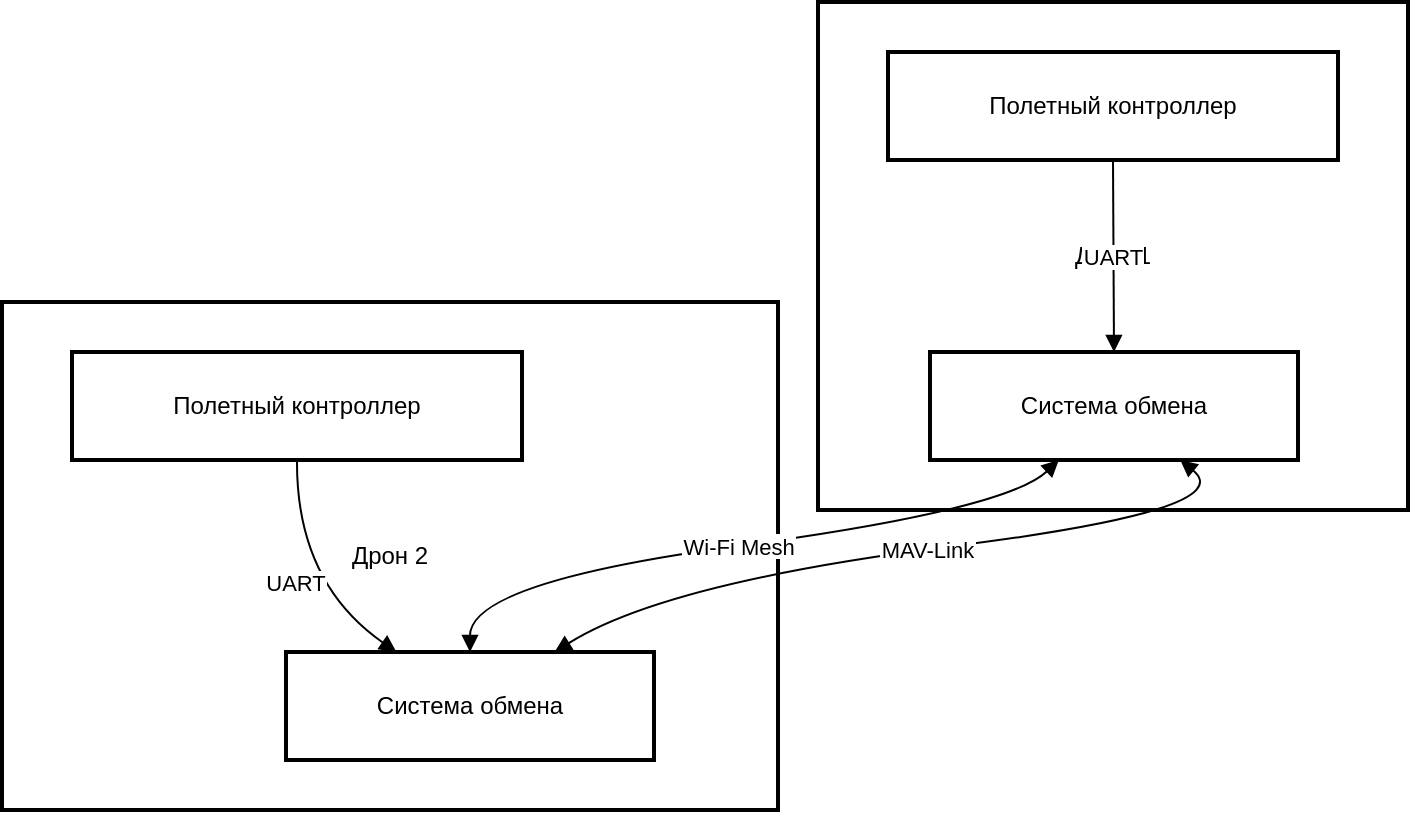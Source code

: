 <mxfile version="26.2.14">
  <diagram name="Страница — 1" id="i_qbEpHeZQs8Am3gkcBJ">
    <mxGraphModel>
      <root>
        <mxCell id="0" />
        <mxCell id="1" parent="0" />
        <mxCell id="2" value="Дрон 2" style="whiteSpace=wrap;strokeWidth=2;" vertex="1" parent="1">
          <mxGeometry x="8" y="158" width="388" height="254" as="geometry" />
        </mxCell>
        <mxCell id="3" value="Дрон 1" style="whiteSpace=wrap;strokeWidth=2;" vertex="1" parent="1">
          <mxGeometry x="416" y="8" width="295" height="254" as="geometry" />
        </mxCell>
        <mxCell id="4" value="Полетный контроллер" style="whiteSpace=wrap;strokeWidth=2;" vertex="1" parent="1">
          <mxGeometry x="451" y="33" width="225" height="54" as="geometry" />
        </mxCell>
        <mxCell id="5" value="Система обмена" style="whiteSpace=wrap;strokeWidth=2;" vertex="1" parent="1">
          <mxGeometry x="472" y="183" width="184" height="54" as="geometry" />
        </mxCell>
        <mxCell id="6" value="Полетный контроллер" style="whiteSpace=wrap;strokeWidth=2;" vertex="1" parent="1">
          <mxGeometry x="43" y="183" width="225" height="54" as="geometry" />
        </mxCell>
        <mxCell id="7" value="Система обмена" style="whiteSpace=wrap;strokeWidth=2;" vertex="1" parent="1">
          <mxGeometry x="150" y="333" width="184" height="54" as="geometry" />
        </mxCell>
        <mxCell id="8" value="UART" style="curved=1;startArrow=none;endArrow=block;exitX=0.5;exitY=1;entryX=0.5;entryY=0;" edge="1" parent="1" source="4" target="5">
          <mxGeometry relative="1" as="geometry">
            <Array as="points" />
          </mxGeometry>
        </mxCell>
        <mxCell id="9" value="UART" style="curved=1;startArrow=none;endArrow=block;exitX=0.5;exitY=1;entryX=0.3;entryY=0;" edge="1" parent="1" source="6" target="7">
          <mxGeometry relative="1" as="geometry">
            <Array as="points">
              <mxPoint x="155" y="298" />
            </Array>
          </mxGeometry>
        </mxCell>
        <mxCell id="10" value="Wi-Fi Mesh" style="curved=1;startArrow=block;endArrow=block;exitX=0.35;exitY=1;entryX=0.5;entryY=0;" edge="1" parent="1" source="5" target="7">
          <mxGeometry relative="1" as="geometry">
            <Array as="points">
              <mxPoint x="510" y="262" />
              <mxPoint x="242" y="298" />
            </Array>
          </mxGeometry>
        </mxCell>
        <mxCell id="11" value="MAV-Link" style="curved=1;startArrow=block;endArrow=block;exitX=0.68;exitY=1;entryX=0.73;entryY=0;" edge="1" parent="1" source="5" target="7">
          <mxGeometry relative="1" as="geometry">
            <Array as="points">
              <mxPoint x="628" y="262" />
              <mxPoint x="340" y="298" />
            </Array>
          </mxGeometry>
        </mxCell>
      </root>
    </mxGraphModel>
  </diagram>
</mxfile>
